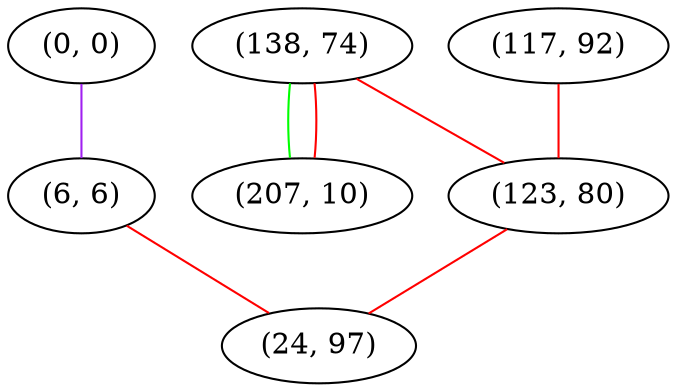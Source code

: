 graph "" {
"(0, 0)";
"(138, 74)";
"(117, 92)";
"(6, 6)";
"(207, 10)";
"(123, 80)";
"(24, 97)";
"(0, 0)" -- "(6, 6)"  [color=purple, key=0, weight=4];
"(138, 74)" -- "(123, 80)"  [color=red, key=0, weight=1];
"(138, 74)" -- "(207, 10)"  [color=green, key=0, weight=2];
"(138, 74)" -- "(207, 10)"  [color=red, key=1, weight=1];
"(117, 92)" -- "(123, 80)"  [color=red, key=0, weight=1];
"(6, 6)" -- "(24, 97)"  [color=red, key=0, weight=1];
"(123, 80)" -- "(24, 97)"  [color=red, key=0, weight=1];
}
